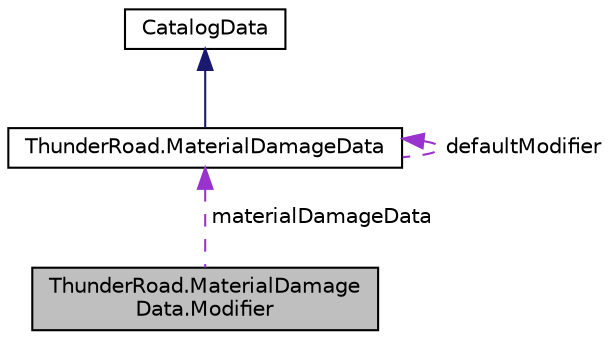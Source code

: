 digraph "ThunderRoad.MaterialDamageData.Modifier"
{
 // LATEX_PDF_SIZE
  edge [fontname="Helvetica",fontsize="10",labelfontname="Helvetica",labelfontsize="10"];
  node [fontname="Helvetica",fontsize="10",shape=record];
  Node1 [label="ThunderRoad.MaterialDamage\lData.Modifier",height=0.2,width=0.4,color="black", fillcolor="grey75", style="filled", fontcolor="black",tooltip="Class Modifier."];
  Node2 -> Node1 [dir="back",color="darkorchid3",fontsize="10",style="dashed",label=" materialDamageData" ,fontname="Helvetica"];
  Node2 [label="ThunderRoad.MaterialDamageData",height=0.2,width=0.4,color="black", fillcolor="white", style="filled",URL="$class_thunder_road_1_1_material_damage_data.html",tooltip="Class MaterialDamageData. Implements the ThunderRoad.CatalogData"];
  Node3 -> Node2 [dir="back",color="midnightblue",fontsize="10",style="solid",fontname="Helvetica"];
  Node3 [label="CatalogData",height=0.2,width=0.4,color="black", fillcolor="white", style="filled",URL="$class_thunder_road_1_1_catalog_data.html",tooltip="Class CatalogData."];
  Node2 -> Node2 [dir="back",color="darkorchid3",fontsize="10",style="dashed",label=" defaultModifier" ,fontname="Helvetica"];
}
